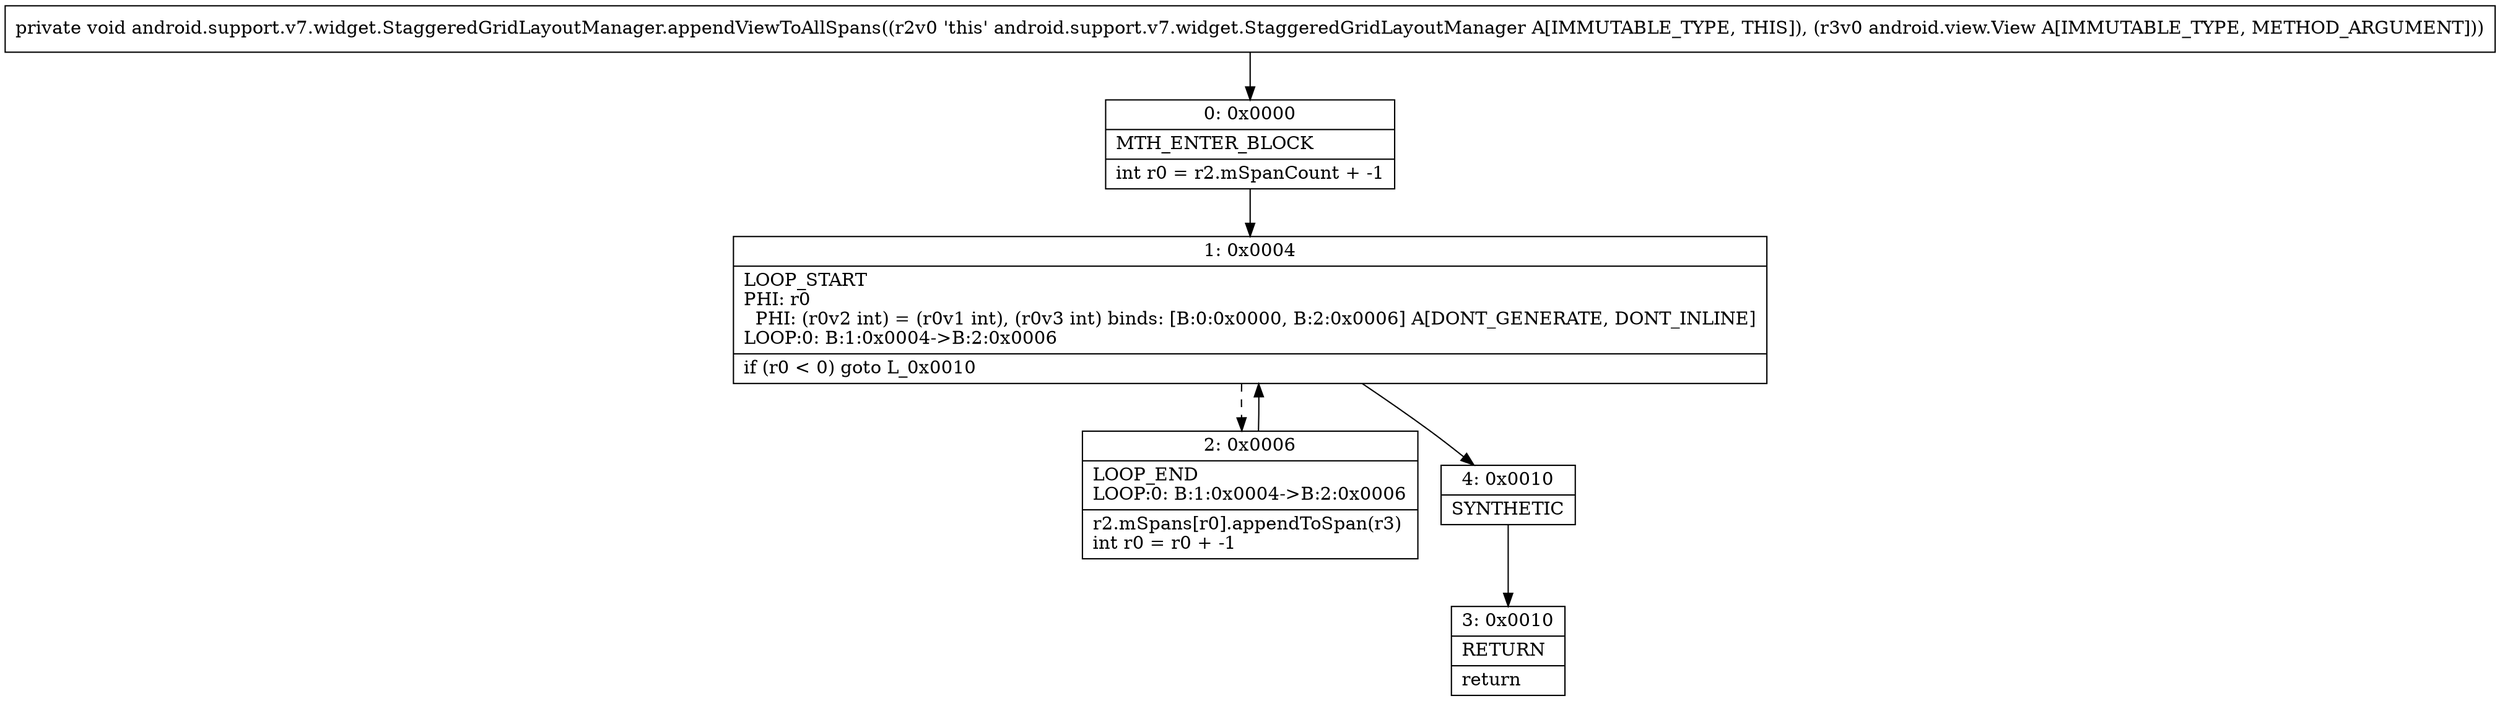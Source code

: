 digraph "CFG forandroid.support.v7.widget.StaggeredGridLayoutManager.appendViewToAllSpans(Landroid\/view\/View;)V" {
Node_0 [shape=record,label="{0\:\ 0x0000|MTH_ENTER_BLOCK\l|int r0 = r2.mSpanCount + \-1\l}"];
Node_1 [shape=record,label="{1\:\ 0x0004|LOOP_START\lPHI: r0 \l  PHI: (r0v2 int) = (r0v1 int), (r0v3 int) binds: [B:0:0x0000, B:2:0x0006] A[DONT_GENERATE, DONT_INLINE]\lLOOP:0: B:1:0x0004\-\>B:2:0x0006\l|if (r0 \< 0) goto L_0x0010\l}"];
Node_2 [shape=record,label="{2\:\ 0x0006|LOOP_END\lLOOP:0: B:1:0x0004\-\>B:2:0x0006\l|r2.mSpans[r0].appendToSpan(r3)\lint r0 = r0 + \-1\l}"];
Node_3 [shape=record,label="{3\:\ 0x0010|RETURN\l|return\l}"];
Node_4 [shape=record,label="{4\:\ 0x0010|SYNTHETIC\l}"];
MethodNode[shape=record,label="{private void android.support.v7.widget.StaggeredGridLayoutManager.appendViewToAllSpans((r2v0 'this' android.support.v7.widget.StaggeredGridLayoutManager A[IMMUTABLE_TYPE, THIS]), (r3v0 android.view.View A[IMMUTABLE_TYPE, METHOD_ARGUMENT])) }"];
MethodNode -> Node_0;
Node_0 -> Node_1;
Node_1 -> Node_2[style=dashed];
Node_1 -> Node_4;
Node_2 -> Node_1;
Node_4 -> Node_3;
}

